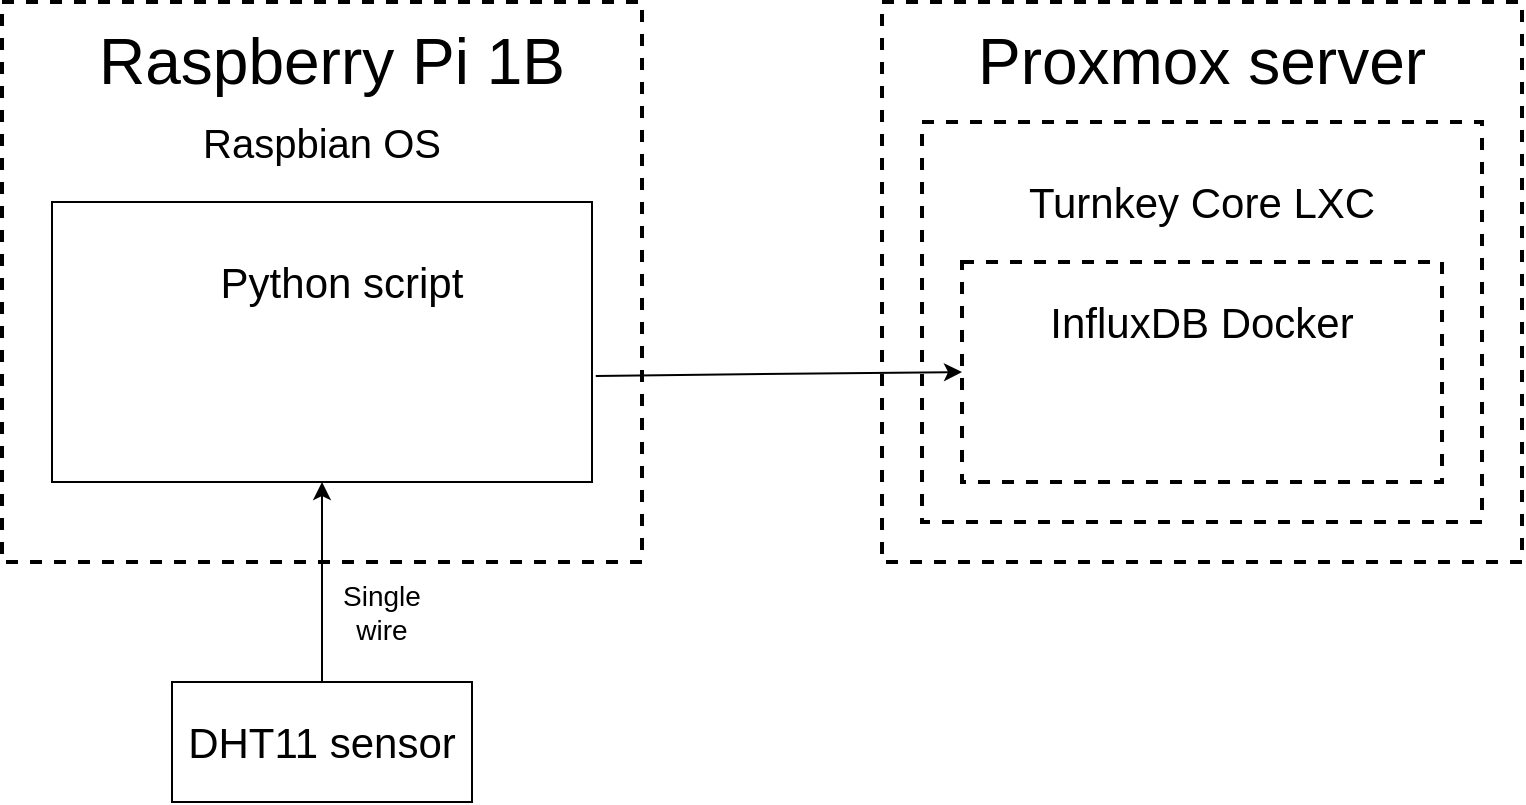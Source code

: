 <mxfile version="16.5.4" type="device"><diagram id="-I4VZaMKnYymQLASnpMA" name="Page-1"><mxGraphModel dx="1422" dy="820" grid="1" gridSize="10" guides="1" tooltips="1" connect="1" arrows="1" fold="1" page="1" pageScale="1" pageWidth="850" pageHeight="1100" math="0" shadow="0"><root><mxCell id="0"/><mxCell id="1" parent="0"/><mxCell id="fv5qULli_aPNGvrF-JMS-2" value="" style="rounded=0;whiteSpace=wrap;html=1;dashed=1;strokeWidth=2;" vertex="1" parent="1"><mxGeometry x="80" y="120" width="320" height="280" as="geometry"/></mxCell><mxCell id="fv5qULli_aPNGvrF-JMS-3" value="" style="rounded=0;whiteSpace=wrap;html=1;dashed=1;strokeWidth=2;" vertex="1" parent="1"><mxGeometry x="520" y="120" width="320" height="280" as="geometry"/></mxCell><mxCell id="fv5qULli_aPNGvrF-JMS-4" value="Raspberry Pi 1B" style="text;html=1;strokeColor=none;fillColor=none;align=center;verticalAlign=middle;whiteSpace=wrap;rounded=0;dashed=1;fontSize=32;" vertex="1" parent="1"><mxGeometry x="100" y="130" width="290" height="40" as="geometry"/></mxCell><mxCell id="fv5qULli_aPNGvrF-JMS-5" value="&lt;div style=&quot;font-size: 32px;&quot;&gt;Proxmox server&lt;br style=&quot;font-size: 32px;&quot;&gt;&lt;/div&gt;" style="text;html=1;strokeColor=none;fillColor=none;align=center;verticalAlign=middle;whiteSpace=wrap;rounded=0;dashed=1;fontSize=32;" vertex="1" parent="1"><mxGeometry x="520" y="130" width="320" height="40" as="geometry"/></mxCell><mxCell id="fv5qULli_aPNGvrF-JMS-6" value="" style="rounded=0;whiteSpace=wrap;html=1;dashed=1;strokeWidth=2;" vertex="1" parent="1"><mxGeometry x="540" y="180" width="280" height="200" as="geometry"/></mxCell><mxCell id="fv5qULli_aPNGvrF-JMS-7" value="Turnkey Core LXC" style="text;html=1;strokeColor=none;fillColor=none;align=center;verticalAlign=middle;whiteSpace=wrap;rounded=0;dashed=1;fontSize=21;" vertex="1" parent="1"><mxGeometry x="560" y="200" width="240" height="40" as="geometry"/></mxCell><mxCell id="fv5qULli_aPNGvrF-JMS-8" value="" style="rounded=0;whiteSpace=wrap;html=1;dashed=1;strokeWidth=2;" vertex="1" parent="1"><mxGeometry x="560" y="250" width="240" height="110" as="geometry"/></mxCell><mxCell id="fv5qULli_aPNGvrF-JMS-9" value="InfluxDB Docker" style="text;html=1;strokeColor=none;fillColor=none;align=center;verticalAlign=middle;whiteSpace=wrap;rounded=0;dashed=1;fontSize=21;" vertex="1" parent="1"><mxGeometry x="580" y="260" width="200" height="40" as="geometry"/></mxCell><mxCell id="fv5qULli_aPNGvrF-JMS-10" value="DHT11 sensor" style="rounded=0;whiteSpace=wrap;html=1;fontSize=21;strokeWidth=1;" vertex="1" parent="1"><mxGeometry x="165" y="460" width="150" height="60" as="geometry"/></mxCell><mxCell id="fv5qULli_aPNGvrF-JMS-11" value="" style="endArrow=classic;html=1;rounded=0;fontSize=21;entryX=0.5;entryY=1;entryDx=0;entryDy=0;exitX=0.5;exitY=0;exitDx=0;exitDy=0;" edge="1" parent="1" source="fv5qULli_aPNGvrF-JMS-10" target="fv5qULli_aPNGvrF-JMS-12"><mxGeometry width="50" height="50" relative="1" as="geometry"><mxPoint x="240" y="430" as="sourcePoint"/><mxPoint x="290" y="560" as="targetPoint"/></mxGeometry></mxCell><mxCell id="fv5qULli_aPNGvrF-JMS-12" value="" style="rounded=0;whiteSpace=wrap;html=1;fontSize=21;strokeWidth=1;" vertex="1" parent="1"><mxGeometry x="105" y="220" width="270" height="140" as="geometry"/></mxCell><mxCell id="fv5qULli_aPNGvrF-JMS-13" value="Python script" style="text;html=1;strokeColor=none;fillColor=none;align=center;verticalAlign=middle;whiteSpace=wrap;rounded=0;dashed=1;fontSize=21;" vertex="1" parent="1"><mxGeometry x="150" y="240" width="200" height="40" as="geometry"/></mxCell><mxCell id="fv5qULli_aPNGvrF-JMS-14" value="" style="endArrow=classic;html=1;rounded=0;fontSize=21;entryX=0;entryY=0.5;entryDx=0;entryDy=0;exitX=1.007;exitY=0.621;exitDx=0;exitDy=0;exitPerimeter=0;" edge="1" parent="1" source="fv5qULli_aPNGvrF-JMS-12" target="fv5qULli_aPNGvrF-JMS-8"><mxGeometry width="50" height="50" relative="1" as="geometry"><mxPoint x="375" y="315" as="sourcePoint"/><mxPoint x="425" y="265" as="targetPoint"/></mxGeometry></mxCell><mxCell id="fv5qULli_aPNGvrF-JMS-15" value="Single wire" style="text;html=1;strokeColor=none;fillColor=none;align=center;verticalAlign=middle;whiteSpace=wrap;rounded=0;fontSize=14;" vertex="1" parent="1"><mxGeometry x="240" y="410" width="60" height="30" as="geometry"/></mxCell><mxCell id="fv5qULli_aPNGvrF-JMS-16" value="Raspbian OS" style="text;html=1;strokeColor=none;fillColor=none;align=center;verticalAlign=middle;whiteSpace=wrap;rounded=0;dashed=1;fontSize=20;" vertex="1" parent="1"><mxGeometry x="120" y="170" width="240" height="40" as="geometry"/></mxCell></root></mxGraphModel></diagram></mxfile>